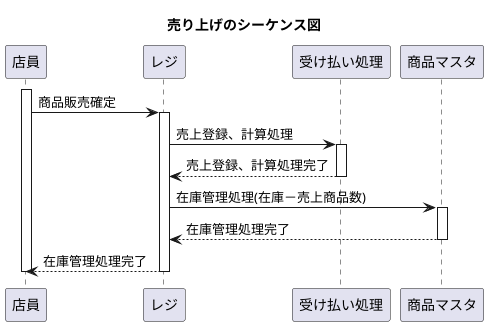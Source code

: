@startuml [sequence]
title 売り上げのシーケンス図
participant "店員" as Foo1
participant "レジ" as Foo2
participant "受け払い処理" as Foo3
participant "商品マスタ" as Foo4
activate Foo1
Foo1 -> Foo2 : 商品販売確定
activate Foo2
Foo2 -> Foo3 : 売上登録、計算処理
activate Foo3
Foo2 <-- Foo3 : 売上登録、計算処理完了
deactivate Foo3
Foo2 -> Foo4 : 在庫管理処理(在庫－売上商品数)
activate Foo4
Foo2 <-- Foo4 : 在庫管理処理完了
deactivate Foo4
Foo1 <-- Foo2 : 在庫管理処理完了
deactivate Foo2
deactivate Foo1
@enduml